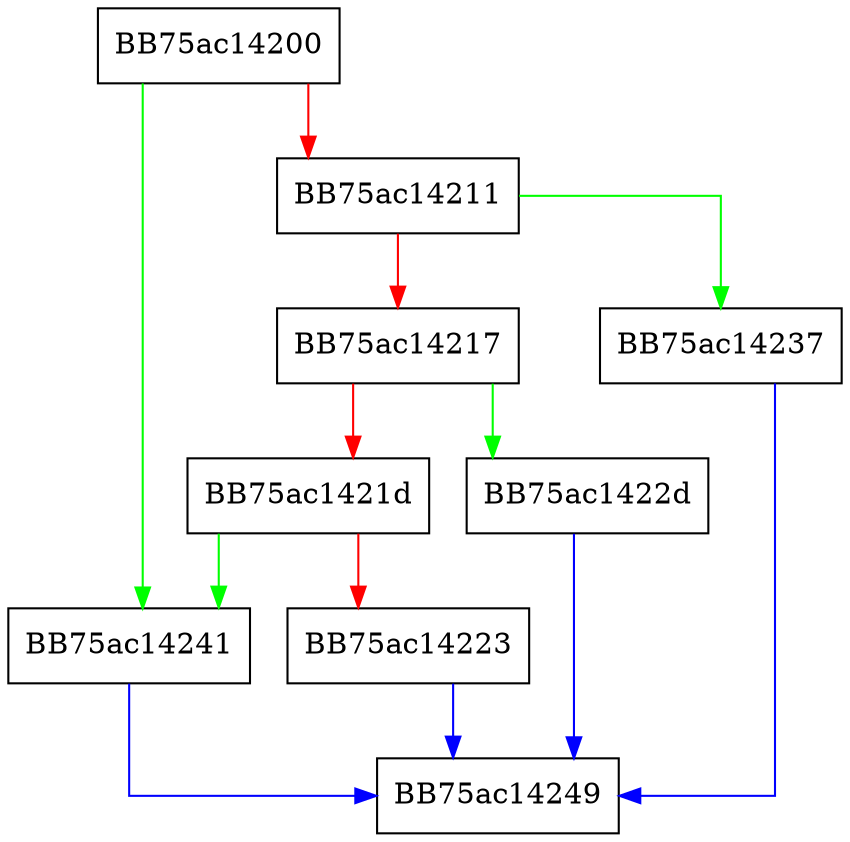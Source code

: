 digraph ZSTD_compressBlock_doubleFast_extDict {
  node [shape="box"];
  graph [splines=ortho];
  BB75ac14200 -> BB75ac14241 [color="green"];
  BB75ac14200 -> BB75ac14211 [color="red"];
  BB75ac14211 -> BB75ac14237 [color="green"];
  BB75ac14211 -> BB75ac14217 [color="red"];
  BB75ac14217 -> BB75ac1422d [color="green"];
  BB75ac14217 -> BB75ac1421d [color="red"];
  BB75ac1421d -> BB75ac14241 [color="green"];
  BB75ac1421d -> BB75ac14223 [color="red"];
  BB75ac14223 -> BB75ac14249 [color="blue"];
  BB75ac1422d -> BB75ac14249 [color="blue"];
  BB75ac14237 -> BB75ac14249 [color="blue"];
  BB75ac14241 -> BB75ac14249 [color="blue"];
}